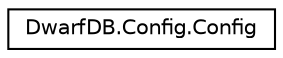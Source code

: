 digraph "Graphical Class Hierarchy"
{
  edge [fontname="Helvetica",fontsize="10",labelfontname="Helvetica",labelfontsize="10"];
  node [fontname="Helvetica",fontsize="10",shape=record];
  rankdir="LR";
  Node1 [label="DwarfDB.Config.Config",height=0.2,width=0.4,color="black", fillcolor="white", style="filled",URL="$class_dwarf_d_b_1_1_config_1_1_config.html",tooltip="Description of Config. "];
}
